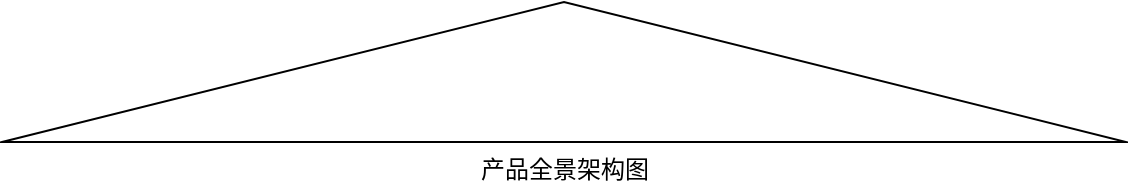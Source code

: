 <mxfile version="22.1.21" type="github">
  <diagram name="第 1 页" id="nl_SVo8nJQFdmFtLfmIW">
    <mxGraphModel dx="1878" dy="1180" grid="0" gridSize="10" guides="1" tooltips="1" connect="1" arrows="1" fold="1" page="1" pageScale="1" pageWidth="827" pageHeight="1169" math="0" shadow="0">
      <root>
        <mxCell id="0" />
        <mxCell id="1" parent="0" />
        <mxCell id="Xdd-GH1y-uxtfCDk_GQl-4" value="产品全景架构图" style="verticalLabelPosition=bottom;verticalAlign=top;html=1;shape=mxgraph.basic.acute_triangle;dx=0.5;" vertex="1" parent="1">
          <mxGeometry x="166" y="173" width="562" height="70" as="geometry" />
        </mxCell>
      </root>
    </mxGraphModel>
  </diagram>
</mxfile>
